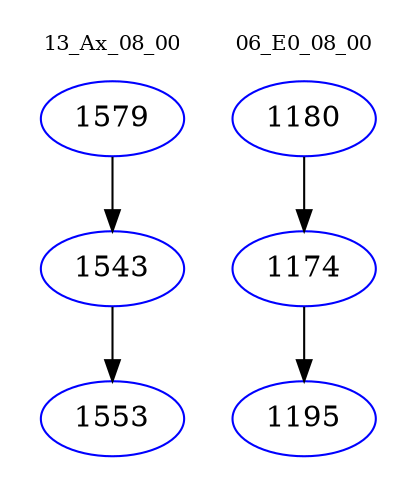 digraph{
subgraph cluster_0 {
color = white
label = "13_Ax_08_00";
fontsize=10;
T0_1579 [label="1579", color="blue"]
T0_1579 -> T0_1543 [color="black"]
T0_1543 [label="1543", color="blue"]
T0_1543 -> T0_1553 [color="black"]
T0_1553 [label="1553", color="blue"]
}
subgraph cluster_1 {
color = white
label = "06_E0_08_00";
fontsize=10;
T1_1180 [label="1180", color="blue"]
T1_1180 -> T1_1174 [color="black"]
T1_1174 [label="1174", color="blue"]
T1_1174 -> T1_1195 [color="black"]
T1_1195 [label="1195", color="blue"]
}
}
